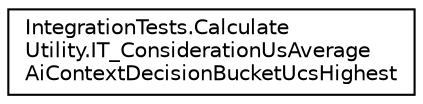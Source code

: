 digraph "Graphical Class Hierarchy"
{
 // LATEX_PDF_SIZE
  edge [fontname="Helvetica",fontsize="10",labelfontname="Helvetica",labelfontsize="10"];
  node [fontname="Helvetica",fontsize="10",shape=record];
  rankdir="LR";
  Node0 [label="IntegrationTests.Calculate\lUtility.IT_ConsiderationUsAverage\lAiContextDecisionBucketUcsHighest",height=0.2,width=0.4,color="black", fillcolor="white", style="filled",URL="$class_integration_tests_1_1_calculate_utility_1_1_i_t___consideration_us_average_ai_context_decision_bucket_ucs_highest.html",tooltip=" "];
}

